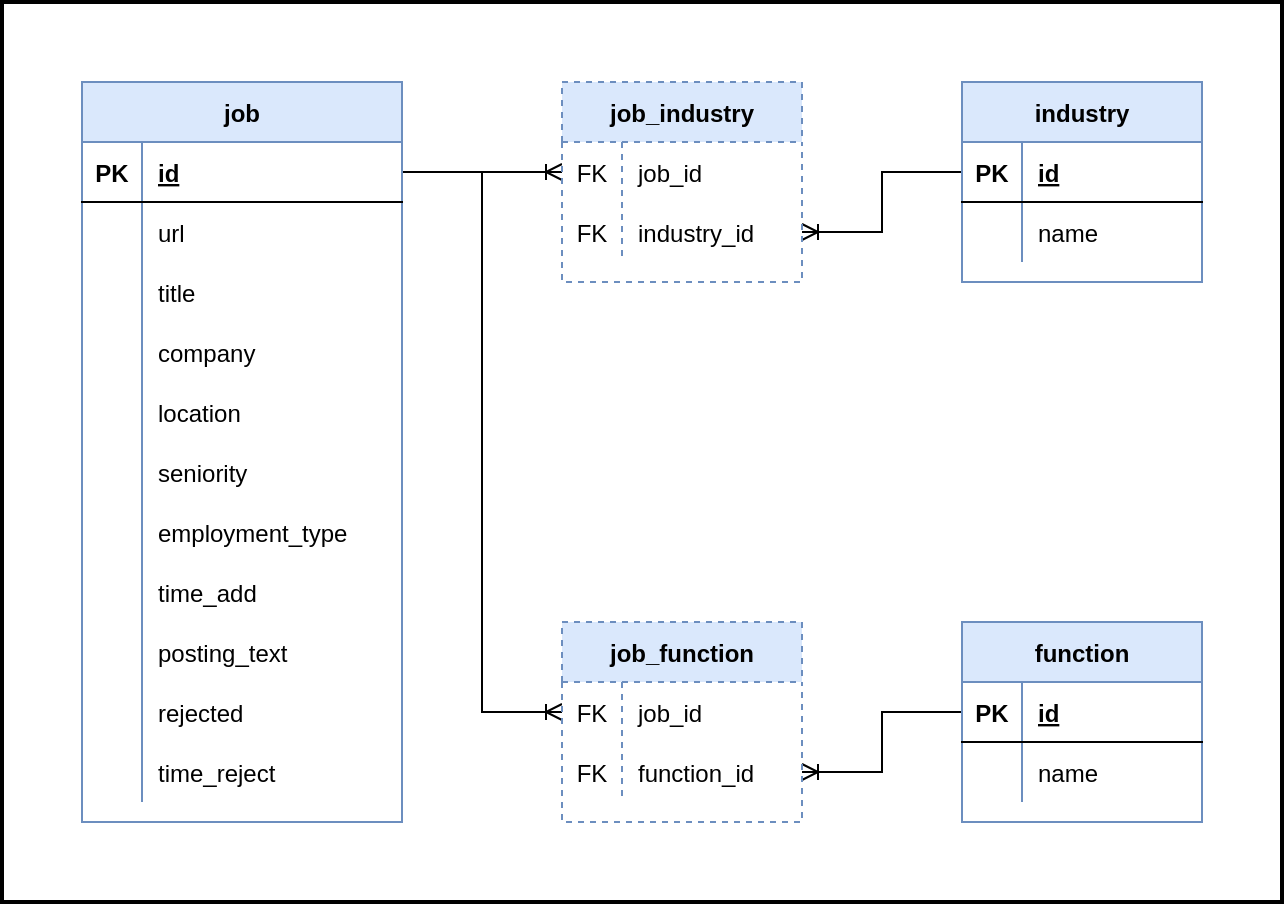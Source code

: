 <mxfile version="13.3.1" type="device"><diagram id="M0AAu2sigTS_Pevwv5kF" name="Page-1"><mxGraphModel dx="1718" dy="401" grid="1" gridSize="10" guides="1" tooltips="1" connect="1" arrows="1" fold="1" page="1" pageScale="1" pageWidth="850" pageHeight="1100" background="#FFFFFF" math="0" shadow="0"><root><mxCell id="0"/><mxCell id="1" parent="0"/><mxCell id="HT1u8NG0x19d8ktY9IJU-77" value="" style="rounded=0;whiteSpace=wrap;html=1;strokeWidth=2;" vertex="1" parent="1"><mxGeometry x="-760" y="80" width="640" height="450" as="geometry"/></mxCell><mxCell id="HT1u8NG0x19d8ktY9IJU-72" value="" style="edgeStyle=entityRelationEdgeStyle;fontSize=12;html=1;endArrow=ERoneToMany;entryX=0;entryY=0.5;entryDx=0;entryDy=0;strokeWidth=1;rounded=0;" edge="1" parent="1" source="HT1u8NG0x19d8ktY9IJU-2" target="HT1u8NG0x19d8ktY9IJU-50"><mxGeometry width="100" height="100" relative="1" as="geometry"><mxPoint x="-230" y="340" as="sourcePoint"/><mxPoint x="-130" y="240" as="targetPoint"/></mxGeometry></mxCell><mxCell id="HT1u8NG0x19d8ktY9IJU-73" value="" style="edgeStyle=elbowEdgeStyle;fontSize=12;html=1;endArrow=none;strokeWidth=1;bendable=1;anchorPointDirection=1;startArrow=ERoneToMany;startFill=0;endFill=0;entryX=0;entryY=0.5;entryDx=0;entryDy=0;exitX=1;exitY=0.5;exitDx=0;exitDy=0;rounded=0;" edge="1" parent="1" source="HT1u8NG0x19d8ktY9IJU-53" target="HT1u8NG0x19d8ktY9IJU-36"><mxGeometry width="100" height="100" relative="1" as="geometry"><mxPoint x="-180" y="360" as="sourcePoint"/><mxPoint x="-100" y="300" as="targetPoint"/></mxGeometry></mxCell><mxCell id="HT1u8NG0x19d8ktY9IJU-74" value="" style="edgeStyle=elbowEdgeStyle;fontSize=12;html=1;endArrow=none;strokeWidth=1;bendable=1;anchorPointDirection=1;startArrow=ERoneToMany;startFill=0;endFill=0;entryX=0;entryY=0.5;entryDx=0;entryDy=0;exitX=1;exitY=0.5;exitDx=0;exitDy=0;rounded=0;" edge="1" parent="1" source="HT1u8NG0x19d8ktY9IJU-63" target="HT1u8NG0x19d8ktY9IJU-43"><mxGeometry width="100" height="100" relative="1" as="geometry"><mxPoint x="-170" y="400" as="sourcePoint"/><mxPoint x="-70" y="370" as="targetPoint"/></mxGeometry></mxCell><mxCell id="HT1u8NG0x19d8ktY9IJU-75" value="" style="edgeStyle=elbowEdgeStyle;fontSize=12;html=1;endArrow=ERoneToMany;entryX=0;entryY=0.5;entryDx=0;entryDy=0;strokeWidth=1;rounded=0;exitX=1;exitY=0.5;exitDx=0;exitDy=0;" edge="1" parent="1" source="HT1u8NG0x19d8ktY9IJU-2" target="HT1u8NG0x19d8ktY9IJU-60"><mxGeometry width="100" height="100" relative="1" as="geometry"><mxPoint x="-390" y="185" as="sourcePoint"/><mxPoint x="-280" y="185" as="targetPoint"/></mxGeometry></mxCell><mxCell id="HT1u8NG0x19d8ktY9IJU-1" value="job" style="shape=table;startSize=30;container=1;collapsible=1;childLayout=tableLayout;fixedRows=1;rowLines=0;fontStyle=1;align=center;resizeLast=1;fillColor=#dae8fc;strokeColor=#6c8ebf;rounded=0;swimlaneFillColor=#FFFFFF;" vertex="1" parent="1"><mxGeometry x="-720" y="120" width="160" height="370" as="geometry"/></mxCell><mxCell id="HT1u8NG0x19d8ktY9IJU-2" value="" style="shape=partialRectangle;collapsible=0;dropTarget=0;pointerEvents=0;fillColor=none;points=[[0,0.5],[1,0.5]];portConstraint=eastwest;top=0;left=0;right=0;bottom=1;" vertex="1" parent="HT1u8NG0x19d8ktY9IJU-1"><mxGeometry y="30" width="160" height="30" as="geometry"/></mxCell><mxCell id="HT1u8NG0x19d8ktY9IJU-3" value="PK" style="shape=partialRectangle;overflow=hidden;connectable=0;fillColor=none;top=0;left=0;bottom=0;right=0;fontStyle=1;" vertex="1" parent="HT1u8NG0x19d8ktY9IJU-2"><mxGeometry width="30" height="30" as="geometry"/></mxCell><mxCell id="HT1u8NG0x19d8ktY9IJU-4" value="id" style="shape=partialRectangle;overflow=hidden;connectable=0;fillColor=none;top=0;left=0;bottom=0;right=0;align=left;spacingLeft=6;fontStyle=5;" vertex="1" parent="HT1u8NG0x19d8ktY9IJU-2"><mxGeometry x="30" width="130" height="30" as="geometry"/></mxCell><mxCell id="HT1u8NG0x19d8ktY9IJU-5" value="" style="shape=partialRectangle;collapsible=0;dropTarget=0;pointerEvents=0;fillColor=none;points=[[0,0.5],[1,0.5]];portConstraint=eastwest;top=0;left=0;right=0;bottom=0;" vertex="1" parent="HT1u8NG0x19d8ktY9IJU-1"><mxGeometry y="60" width="160" height="30" as="geometry"/></mxCell><mxCell id="HT1u8NG0x19d8ktY9IJU-6" value="" style="shape=partialRectangle;overflow=hidden;connectable=0;fillColor=none;top=0;left=0;bottom=0;right=0;" vertex="1" parent="HT1u8NG0x19d8ktY9IJU-5"><mxGeometry width="30" height="30" as="geometry"/></mxCell><mxCell id="HT1u8NG0x19d8ktY9IJU-7" value="url" style="shape=partialRectangle;overflow=hidden;connectable=0;fillColor=none;top=0;left=0;bottom=0;right=0;align=left;spacingLeft=6;" vertex="1" parent="HT1u8NG0x19d8ktY9IJU-5"><mxGeometry x="30" width="130" height="30" as="geometry"/></mxCell><mxCell id="HT1u8NG0x19d8ktY9IJU-8" value="" style="shape=partialRectangle;collapsible=0;dropTarget=0;pointerEvents=0;fillColor=none;points=[[0,0.5],[1,0.5]];portConstraint=eastwest;top=0;left=0;right=0;bottom=0;" vertex="1" parent="HT1u8NG0x19d8ktY9IJU-1"><mxGeometry y="90" width="160" height="30" as="geometry"/></mxCell><mxCell id="HT1u8NG0x19d8ktY9IJU-9" value="" style="shape=partialRectangle;overflow=hidden;connectable=0;fillColor=none;top=0;left=0;bottom=0;right=0;" vertex="1" parent="HT1u8NG0x19d8ktY9IJU-8"><mxGeometry width="30" height="30" as="geometry"/></mxCell><mxCell id="HT1u8NG0x19d8ktY9IJU-10" value="title" style="shape=partialRectangle;overflow=hidden;connectable=0;fillColor=none;top=0;left=0;bottom=0;right=0;align=left;spacingLeft=6;" vertex="1" parent="HT1u8NG0x19d8ktY9IJU-8"><mxGeometry x="30" width="130" height="30" as="geometry"/></mxCell><mxCell id="HT1u8NG0x19d8ktY9IJU-11" value="" style="shape=partialRectangle;collapsible=0;dropTarget=0;pointerEvents=0;fillColor=none;points=[[0,0.5],[1,0.5]];portConstraint=eastwest;top=0;left=0;right=0;bottom=0;" vertex="1" parent="HT1u8NG0x19d8ktY9IJU-1"><mxGeometry y="120" width="160" height="30" as="geometry"/></mxCell><mxCell id="HT1u8NG0x19d8ktY9IJU-12" value="" style="shape=partialRectangle;overflow=hidden;connectable=0;fillColor=none;top=0;left=0;bottom=0;right=0;" vertex="1" parent="HT1u8NG0x19d8ktY9IJU-11"><mxGeometry width="30" height="30" as="geometry"/></mxCell><mxCell id="HT1u8NG0x19d8ktY9IJU-13" value="company" style="shape=partialRectangle;overflow=hidden;connectable=0;fillColor=none;top=0;left=0;bottom=0;right=0;align=left;spacingLeft=6;" vertex="1" parent="HT1u8NG0x19d8ktY9IJU-11"><mxGeometry x="30" width="130" height="30" as="geometry"/></mxCell><mxCell id="HT1u8NG0x19d8ktY9IJU-14" value="" style="shape=partialRectangle;collapsible=0;dropTarget=0;pointerEvents=0;fillColor=none;points=[[0,0.5],[1,0.5]];portConstraint=eastwest;top=0;left=0;right=0;bottom=0;" vertex="1" parent="HT1u8NG0x19d8ktY9IJU-1"><mxGeometry y="150" width="160" height="30" as="geometry"/></mxCell><mxCell id="HT1u8NG0x19d8ktY9IJU-15" value="" style="shape=partialRectangle;overflow=hidden;connectable=0;fillColor=none;top=0;left=0;bottom=0;right=0;" vertex="1" parent="HT1u8NG0x19d8ktY9IJU-14"><mxGeometry width="30" height="30" as="geometry"/></mxCell><mxCell id="HT1u8NG0x19d8ktY9IJU-16" value="location" style="shape=partialRectangle;overflow=hidden;connectable=0;fillColor=none;top=0;left=0;bottom=0;right=0;align=left;spacingLeft=6;" vertex="1" parent="HT1u8NG0x19d8ktY9IJU-14"><mxGeometry x="30" width="130" height="30" as="geometry"/></mxCell><mxCell id="HT1u8NG0x19d8ktY9IJU-17" value="" style="shape=partialRectangle;collapsible=0;dropTarget=0;pointerEvents=0;fillColor=none;points=[[0,0.5],[1,0.5]];portConstraint=eastwest;top=0;left=0;right=0;bottom=0;" vertex="1" parent="HT1u8NG0x19d8ktY9IJU-1"><mxGeometry y="180" width="160" height="30" as="geometry"/></mxCell><mxCell id="HT1u8NG0x19d8ktY9IJU-18" value="" style="shape=partialRectangle;overflow=hidden;connectable=0;fillColor=none;top=0;left=0;bottom=0;right=0;" vertex="1" parent="HT1u8NG0x19d8ktY9IJU-17"><mxGeometry width="30" height="30" as="geometry"/></mxCell><mxCell id="HT1u8NG0x19d8ktY9IJU-19" value="seniority" style="shape=partialRectangle;overflow=hidden;connectable=0;fillColor=none;top=0;left=0;bottom=0;right=0;align=left;spacingLeft=6;" vertex="1" parent="HT1u8NG0x19d8ktY9IJU-17"><mxGeometry x="30" width="130" height="30" as="geometry"/></mxCell><mxCell id="HT1u8NG0x19d8ktY9IJU-20" value="" style="shape=partialRectangle;collapsible=0;dropTarget=0;pointerEvents=0;fillColor=none;points=[[0,0.5],[1,0.5]];portConstraint=eastwest;top=0;left=0;right=0;bottom=0;" vertex="1" parent="HT1u8NG0x19d8ktY9IJU-1"><mxGeometry y="210" width="160" height="30" as="geometry"/></mxCell><mxCell id="HT1u8NG0x19d8ktY9IJU-21" value="" style="shape=partialRectangle;overflow=hidden;connectable=0;fillColor=none;top=0;left=0;bottom=0;right=0;" vertex="1" parent="HT1u8NG0x19d8ktY9IJU-20"><mxGeometry width="30" height="30" as="geometry"/></mxCell><mxCell id="HT1u8NG0x19d8ktY9IJU-22" value="employment_type" style="shape=partialRectangle;overflow=hidden;connectable=0;fillColor=none;top=0;left=0;bottom=0;right=0;align=left;spacingLeft=6;" vertex="1" parent="HT1u8NG0x19d8ktY9IJU-20"><mxGeometry x="30" width="130" height="30" as="geometry"/></mxCell><mxCell id="HT1u8NG0x19d8ktY9IJU-23" value="" style="shape=partialRectangle;collapsible=0;dropTarget=0;pointerEvents=0;fillColor=none;points=[[0,0.5],[1,0.5]];portConstraint=eastwest;top=0;left=0;right=0;bottom=0;" vertex="1" parent="HT1u8NG0x19d8ktY9IJU-1"><mxGeometry y="240" width="160" height="30" as="geometry"/></mxCell><mxCell id="HT1u8NG0x19d8ktY9IJU-24" value="" style="shape=partialRectangle;overflow=hidden;connectable=0;fillColor=none;top=0;left=0;bottom=0;right=0;" vertex="1" parent="HT1u8NG0x19d8ktY9IJU-23"><mxGeometry width="30" height="30" as="geometry"/></mxCell><mxCell id="HT1u8NG0x19d8ktY9IJU-25" value="time_add" style="shape=partialRectangle;overflow=hidden;connectable=0;fillColor=none;top=0;left=0;bottom=0;right=0;align=left;spacingLeft=6;" vertex="1" parent="HT1u8NG0x19d8ktY9IJU-23"><mxGeometry x="30" width="130" height="30" as="geometry"/></mxCell><mxCell id="HT1u8NG0x19d8ktY9IJU-26" value="" style="shape=partialRectangle;collapsible=0;dropTarget=0;pointerEvents=0;fillColor=none;points=[[0,0.5],[1,0.5]];portConstraint=eastwest;top=0;left=0;right=0;bottom=0;" vertex="1" parent="HT1u8NG0x19d8ktY9IJU-1"><mxGeometry y="270" width="160" height="30" as="geometry"/></mxCell><mxCell id="HT1u8NG0x19d8ktY9IJU-27" value="" style="shape=partialRectangle;overflow=hidden;connectable=0;fillColor=none;top=0;left=0;bottom=0;right=0;" vertex="1" parent="HT1u8NG0x19d8ktY9IJU-26"><mxGeometry width="30" height="30" as="geometry"/></mxCell><mxCell id="HT1u8NG0x19d8ktY9IJU-28" value="posting_text" style="shape=partialRectangle;overflow=hidden;connectable=0;fillColor=none;top=0;left=0;bottom=0;right=0;align=left;spacingLeft=6;" vertex="1" parent="HT1u8NG0x19d8ktY9IJU-26"><mxGeometry x="30" width="130" height="30" as="geometry"/></mxCell><mxCell id="HT1u8NG0x19d8ktY9IJU-29" value="" style="shape=partialRectangle;collapsible=0;dropTarget=0;pointerEvents=0;fillColor=none;points=[[0,0.5],[1,0.5]];portConstraint=eastwest;top=0;left=0;right=0;bottom=0;" vertex="1" parent="HT1u8NG0x19d8ktY9IJU-1"><mxGeometry y="300" width="160" height="30" as="geometry"/></mxCell><mxCell id="HT1u8NG0x19d8ktY9IJU-30" value="" style="shape=partialRectangle;overflow=hidden;connectable=0;fillColor=none;top=0;left=0;bottom=0;right=0;" vertex="1" parent="HT1u8NG0x19d8ktY9IJU-29"><mxGeometry width="30" height="30" as="geometry"/></mxCell><mxCell id="HT1u8NG0x19d8ktY9IJU-31" value="rejected" style="shape=partialRectangle;overflow=hidden;connectable=0;fillColor=none;top=0;left=0;bottom=0;right=0;align=left;spacingLeft=6;" vertex="1" parent="HT1u8NG0x19d8ktY9IJU-29"><mxGeometry x="30" width="130" height="30" as="geometry"/></mxCell><mxCell id="HT1u8NG0x19d8ktY9IJU-32" value="" style="shape=partialRectangle;collapsible=0;dropTarget=0;pointerEvents=0;fillColor=none;points=[[0,0.5],[1,0.5]];portConstraint=eastwest;top=0;left=0;right=0;bottom=0;" vertex="1" parent="HT1u8NG0x19d8ktY9IJU-1"><mxGeometry y="330" width="160" height="30" as="geometry"/></mxCell><mxCell id="HT1u8NG0x19d8ktY9IJU-33" value="" style="shape=partialRectangle;overflow=hidden;connectable=0;fillColor=none;top=0;left=0;bottom=0;right=0;" vertex="1" parent="HT1u8NG0x19d8ktY9IJU-32"><mxGeometry width="30" height="30" as="geometry"/></mxCell><mxCell id="HT1u8NG0x19d8ktY9IJU-34" value="time_reject" style="shape=partialRectangle;overflow=hidden;connectable=0;fillColor=none;top=0;left=0;bottom=0;right=0;align=left;spacingLeft=6;" vertex="1" parent="HT1u8NG0x19d8ktY9IJU-32"><mxGeometry x="30" width="130" height="30" as="geometry"/></mxCell><mxCell id="HT1u8NG0x19d8ktY9IJU-49" value="job_industry" style="shape=table;startSize=30;container=1;collapsible=1;childLayout=tableLayout;fixedRows=1;rowLines=0;fontStyle=1;align=center;resizeLast=1;fillColor=#dae8fc;strokeColor=#6c8ebf;dashed=1;swimlaneFillColor=#FFFFFF;" vertex="1" parent="1"><mxGeometry x="-480" y="120" width="120" height="100" as="geometry"/></mxCell><mxCell id="HT1u8NG0x19d8ktY9IJU-50" value="" style="shape=partialRectangle;collapsible=0;dropTarget=0;pointerEvents=0;fillColor=none;points=[[0,0.5],[1,0.5]];portConstraint=eastwest;top=0;left=0;right=0;bottom=0;" vertex="1" parent="HT1u8NG0x19d8ktY9IJU-49"><mxGeometry y="30" width="120" height="30" as="geometry"/></mxCell><mxCell id="HT1u8NG0x19d8ktY9IJU-51" value="FK" style="shape=partialRectangle;overflow=hidden;connectable=0;fillColor=none;top=0;left=0;bottom=0;right=0;" vertex="1" parent="HT1u8NG0x19d8ktY9IJU-50"><mxGeometry width="30" height="30" as="geometry"/></mxCell><mxCell id="HT1u8NG0x19d8ktY9IJU-52" value="job_id" style="shape=partialRectangle;overflow=hidden;connectable=0;fillColor=none;top=0;left=0;bottom=0;right=0;align=left;spacingLeft=6;" vertex="1" parent="HT1u8NG0x19d8ktY9IJU-50"><mxGeometry x="30" width="90" height="30" as="geometry"/></mxCell><mxCell id="HT1u8NG0x19d8ktY9IJU-53" value="" style="shape=partialRectangle;collapsible=0;dropTarget=0;pointerEvents=0;fillColor=none;points=[[0,0.5],[1,0.5]];portConstraint=eastwest;top=0;left=0;right=0;bottom=0;" vertex="1" parent="HT1u8NG0x19d8ktY9IJU-49"><mxGeometry y="60" width="120" height="30" as="geometry"/></mxCell><mxCell id="HT1u8NG0x19d8ktY9IJU-54" value="FK" style="shape=partialRectangle;overflow=hidden;connectable=0;fillColor=none;top=0;left=0;bottom=0;right=0;" vertex="1" parent="HT1u8NG0x19d8ktY9IJU-53"><mxGeometry width="30" height="30" as="geometry"/></mxCell><mxCell id="HT1u8NG0x19d8ktY9IJU-55" value="industry_id" style="shape=partialRectangle;overflow=hidden;connectable=0;fillColor=none;top=0;left=0;bottom=0;right=0;align=left;spacingLeft=6;" vertex="1" parent="HT1u8NG0x19d8ktY9IJU-53"><mxGeometry x="30" width="90" height="30" as="geometry"/></mxCell><mxCell id="HT1u8NG0x19d8ktY9IJU-35" value="industry" style="shape=table;startSize=30;container=1;collapsible=1;childLayout=tableLayout;fixedRows=1;rowLines=0;fontStyle=1;align=center;resizeLast=1;fillColor=#dae8fc;strokeColor=#6c8ebf;swimlaneFillColor=#FFFFFF;" vertex="1" parent="1"><mxGeometry x="-280" y="120" width="120" height="100" as="geometry"/></mxCell><mxCell id="HT1u8NG0x19d8ktY9IJU-36" value="" style="shape=partialRectangle;collapsible=0;dropTarget=0;pointerEvents=0;fillColor=none;points=[[0,0.5],[1,0.5]];portConstraint=eastwest;top=0;left=0;right=0;bottom=1;" vertex="1" parent="HT1u8NG0x19d8ktY9IJU-35"><mxGeometry y="30" width="120" height="30" as="geometry"/></mxCell><mxCell id="HT1u8NG0x19d8ktY9IJU-37" value="PK" style="shape=partialRectangle;overflow=hidden;connectable=0;fillColor=none;top=0;left=0;bottom=0;right=0;fontStyle=1;" vertex="1" parent="HT1u8NG0x19d8ktY9IJU-36"><mxGeometry width="30" height="30" as="geometry"/></mxCell><mxCell id="HT1u8NG0x19d8ktY9IJU-38" value="id" style="shape=partialRectangle;overflow=hidden;connectable=0;fillColor=none;top=0;left=0;bottom=0;right=0;align=left;spacingLeft=6;fontStyle=5;" vertex="1" parent="HT1u8NG0x19d8ktY9IJU-36"><mxGeometry x="30" width="90" height="30" as="geometry"/></mxCell><mxCell id="HT1u8NG0x19d8ktY9IJU-39" value="" style="shape=partialRectangle;collapsible=0;dropTarget=0;pointerEvents=0;fillColor=none;points=[[0,0.5],[1,0.5]];portConstraint=eastwest;top=0;left=0;right=0;bottom=0;" vertex="1" parent="HT1u8NG0x19d8ktY9IJU-35"><mxGeometry y="60" width="120" height="30" as="geometry"/></mxCell><mxCell id="HT1u8NG0x19d8ktY9IJU-40" value="" style="shape=partialRectangle;overflow=hidden;connectable=0;fillColor=none;top=0;left=0;bottom=0;right=0;" vertex="1" parent="HT1u8NG0x19d8ktY9IJU-39"><mxGeometry width="30" height="30" as="geometry"/></mxCell><mxCell id="HT1u8NG0x19d8ktY9IJU-41" value="name" style="shape=partialRectangle;overflow=hidden;connectable=0;fillColor=none;top=0;left=0;bottom=0;right=0;align=left;spacingLeft=6;" vertex="1" parent="HT1u8NG0x19d8ktY9IJU-39"><mxGeometry x="30" width="90" height="30" as="geometry"/></mxCell><mxCell id="HT1u8NG0x19d8ktY9IJU-59" value="job_function" style="shape=table;startSize=30;container=1;collapsible=1;childLayout=tableLayout;fixedRows=1;rowLines=0;fontStyle=1;align=center;resizeLast=1;fillColor=#dae8fc;strokeColor=#6c8ebf;dashed=1;swimlaneFillColor=#FFFFFF;" vertex="1" parent="1"><mxGeometry x="-480" y="390" width="120" height="100" as="geometry"/></mxCell><mxCell id="HT1u8NG0x19d8ktY9IJU-60" value="" style="shape=partialRectangle;collapsible=0;dropTarget=0;pointerEvents=0;fillColor=none;points=[[0,0.5],[1,0.5]];portConstraint=eastwest;top=0;left=0;right=0;bottom=0;" vertex="1" parent="HT1u8NG0x19d8ktY9IJU-59"><mxGeometry y="30" width="120" height="30" as="geometry"/></mxCell><mxCell id="HT1u8NG0x19d8ktY9IJU-61" value="FK" style="shape=partialRectangle;overflow=hidden;connectable=0;fillColor=none;top=0;left=0;bottom=0;right=0;" vertex="1" parent="HT1u8NG0x19d8ktY9IJU-60"><mxGeometry width="30" height="30" as="geometry"/></mxCell><mxCell id="HT1u8NG0x19d8ktY9IJU-62" value="job_id" style="shape=partialRectangle;overflow=hidden;connectable=0;fillColor=none;top=0;left=0;bottom=0;right=0;align=left;spacingLeft=6;" vertex="1" parent="HT1u8NG0x19d8ktY9IJU-60"><mxGeometry x="30" width="90" height="30" as="geometry"/></mxCell><mxCell id="HT1u8NG0x19d8ktY9IJU-63" value="" style="shape=partialRectangle;collapsible=0;dropTarget=0;pointerEvents=0;fillColor=none;points=[[0,0.5],[1,0.5]];portConstraint=eastwest;top=0;left=0;right=0;bottom=0;" vertex="1" parent="HT1u8NG0x19d8ktY9IJU-59"><mxGeometry y="60" width="120" height="30" as="geometry"/></mxCell><mxCell id="HT1u8NG0x19d8ktY9IJU-64" value="FK" style="shape=partialRectangle;overflow=hidden;connectable=0;fillColor=none;top=0;left=0;bottom=0;right=0;" vertex="1" parent="HT1u8NG0x19d8ktY9IJU-63"><mxGeometry width="30" height="30" as="geometry"/></mxCell><mxCell id="HT1u8NG0x19d8ktY9IJU-65" value="function_id" style="shape=partialRectangle;overflow=hidden;connectable=0;fillColor=none;top=0;left=0;bottom=0;right=0;align=left;spacingLeft=6;" vertex="1" parent="HT1u8NG0x19d8ktY9IJU-63"><mxGeometry x="30" width="90" height="30" as="geometry"/></mxCell><mxCell id="HT1u8NG0x19d8ktY9IJU-42" value="function" style="shape=table;startSize=30;container=1;collapsible=1;childLayout=tableLayout;fixedRows=1;rowLines=0;fontStyle=1;align=center;resizeLast=1;fillColor=#dae8fc;strokeColor=#6c8ebf;swimlaneFillColor=#FFFFFF;" vertex="1" parent="1"><mxGeometry x="-280" y="390" width="120" height="100" as="geometry"/></mxCell><mxCell id="HT1u8NG0x19d8ktY9IJU-43" value="" style="shape=partialRectangle;collapsible=0;dropTarget=0;pointerEvents=0;fillColor=none;points=[[0,0.5],[1,0.5]];portConstraint=eastwest;top=0;left=0;right=0;bottom=1;" vertex="1" parent="HT1u8NG0x19d8ktY9IJU-42"><mxGeometry y="30" width="120" height="30" as="geometry"/></mxCell><mxCell id="HT1u8NG0x19d8ktY9IJU-44" value="PK" style="shape=partialRectangle;overflow=hidden;connectable=0;fillColor=none;top=0;left=0;bottom=0;right=0;fontStyle=1;" vertex="1" parent="HT1u8NG0x19d8ktY9IJU-43"><mxGeometry width="30" height="30" as="geometry"/></mxCell><mxCell id="HT1u8NG0x19d8ktY9IJU-45" value="id" style="shape=partialRectangle;overflow=hidden;connectable=0;fillColor=none;top=0;left=0;bottom=0;right=0;align=left;spacingLeft=6;fontStyle=5;" vertex="1" parent="HT1u8NG0x19d8ktY9IJU-43"><mxGeometry x="30" width="90" height="30" as="geometry"/></mxCell><mxCell id="HT1u8NG0x19d8ktY9IJU-46" value="" style="shape=partialRectangle;collapsible=0;dropTarget=0;pointerEvents=0;fillColor=none;points=[[0,0.5],[1,0.5]];portConstraint=eastwest;top=0;left=0;right=0;bottom=0;" vertex="1" parent="HT1u8NG0x19d8ktY9IJU-42"><mxGeometry y="60" width="120" height="30" as="geometry"/></mxCell><mxCell id="HT1u8NG0x19d8ktY9IJU-47" value="" style="shape=partialRectangle;overflow=hidden;connectable=0;fillColor=none;top=0;left=0;bottom=0;right=0;" vertex="1" parent="HT1u8NG0x19d8ktY9IJU-46"><mxGeometry width="30" height="30" as="geometry"/></mxCell><mxCell id="HT1u8NG0x19d8ktY9IJU-48" value="name" style="shape=partialRectangle;overflow=hidden;connectable=0;fillColor=none;top=0;left=0;bottom=0;right=0;align=left;spacingLeft=6;" vertex="1" parent="HT1u8NG0x19d8ktY9IJU-46"><mxGeometry x="30" width="90" height="30" as="geometry"/></mxCell></root></mxGraphModel></diagram></mxfile>